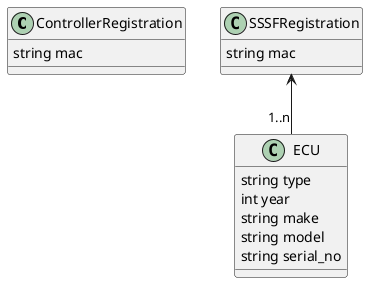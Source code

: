 @startuml

class ControllerRegistration{
    string mac
}

class SSSFRegistration{
    string mac
}

class ECU{
    string type
    int year
    string make
    string model
    string serial_no
}

SSSFRegistration <-d-"1..n" ECU
@enduml
